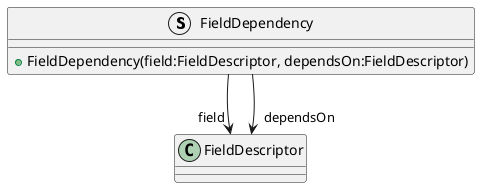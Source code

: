 @startuml
struct FieldDependency {
    + FieldDependency(field:FieldDescriptor, dependsOn:FieldDescriptor)
}
FieldDependency --> "field" FieldDescriptor
FieldDependency --> "dependsOn" FieldDescriptor
@enduml
